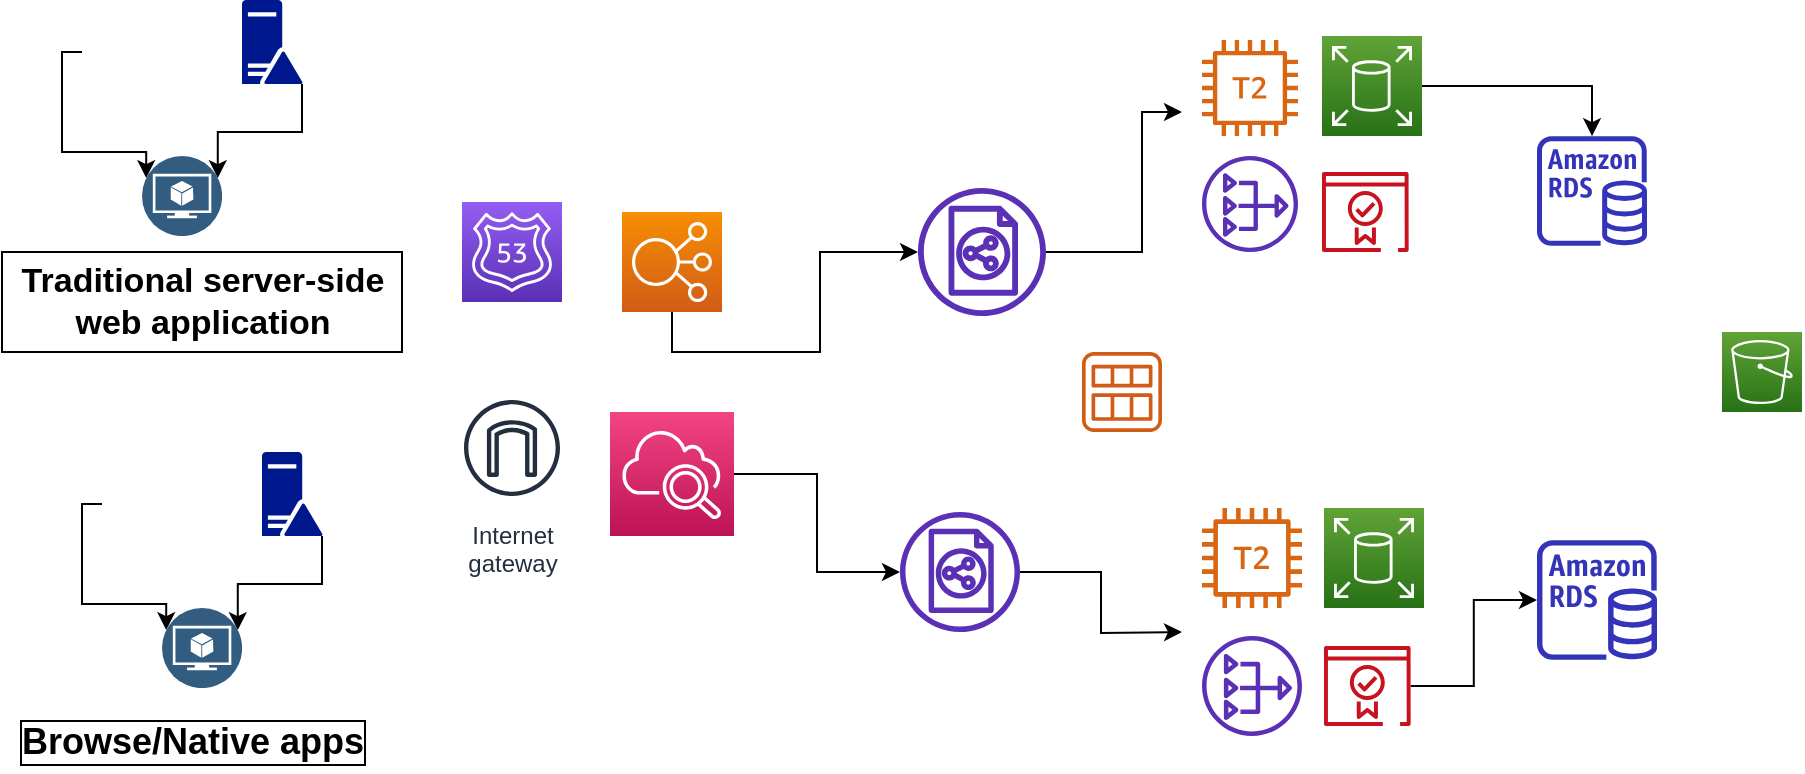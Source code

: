 <mxfile version="14.9.2" type="device"><diagram id="KmDZOGbL9-LHrKj7aAty" name="Page-1"><mxGraphModel dx="868" dy="1450" grid="0" gridSize="10" guides="1" tooltips="1" connect="1" arrows="1" fold="1" page="1" pageScale="1" pageWidth="700" pageHeight="1000" background="#FFFFFF" math="0" shadow="0"><root><mxCell id="0"/><mxCell id="1" parent="0"/><mxCell id="Y4zC2u0b0p-zB0kYUQLB-8" value="" style="outlineConnect=0;fontColor=#232F3E;gradientColor=none;fillColor=#3334B9;strokeColor=none;dashed=0;verticalLabelPosition=bottom;verticalAlign=top;align=center;html=1;fontSize=12;fontStyle=0;aspect=fixed;pointerEvents=1;shape=mxgraph.aws4.rds_instance;" parent="1" vertex="1"><mxGeometry x="777.5" y="-686" width="60" height="60" as="geometry"/></mxCell><mxCell id="Y4zC2u0b0p-zB0kYUQLB-9" value="" style="outlineConnect=0;fontColor=#232F3E;gradientColor=none;fillColor=#3334B9;strokeColor=none;dashed=0;verticalLabelPosition=bottom;verticalAlign=top;align=center;html=1;fontSize=12;fontStyle=0;aspect=fixed;pointerEvents=1;shape=mxgraph.aws4.rds_instance;" parent="1" vertex="1"><mxGeometry x="777.5" y="-888" width="55" height="55" as="geometry"/></mxCell><mxCell id="Y4zC2u0b0p-zB0kYUQLB-10" value="" style="points=[[0,0,0],[0.25,0,0],[0.5,0,0],[0.75,0,0],[1,0,0],[0,1,0],[0.25,1,0],[0.5,1,0],[0.75,1,0],[1,1,0],[0,0.25,0],[0,0.5,0],[0,0.75,0],[1,0.25,0],[1,0.5,0],[1,0.75,0]];outlineConnect=0;fontColor=#232F3E;gradientColor=#945DF2;gradientDirection=north;fillColor=#5A30B5;strokeColor=#ffffff;dashed=0;verticalLabelPosition=bottom;verticalAlign=top;align=center;html=1;fontSize=12;fontStyle=0;aspect=fixed;shape=mxgraph.aws4.resourceIcon;resIcon=mxgraph.aws4.route_53;" parent="1" vertex="1"><mxGeometry x="240" y="-855" width="50" height="50" as="geometry"/></mxCell><mxCell id="Y4zC2u0b0p-zB0kYUQLB-14" value="" style="shape=image;html=1;verticalAlign=top;verticalLabelPosition=bottom;labelBackgroundColor=#ffffff;imageAspect=0;aspect=fixed;image=https://cdn0.iconfinder.com/data/icons/google-material-design-3-0/48/ic_view_carousel_48px-128.png" parent="1" vertex="1"><mxGeometry x="50" y="-956" width="50" height="50" as="geometry"/></mxCell><mxCell id="Y4zC2u0b0p-zB0kYUQLB-26" style="edgeStyle=orthogonalEdgeStyle;rounded=0;orthogonalLoop=1;jettySize=auto;html=1;entryX=1;entryY=0.25;entryDx=0;entryDy=0;" parent="1" source="Y4zC2u0b0p-zB0kYUQLB-20" target="Y4zC2u0b0p-zB0kYUQLB-23" edge="1"><mxGeometry relative="1" as="geometry"><mxPoint x="145.12" y="-870" as="targetPoint"/><Array as="points"><mxPoint x="160" y="-890"/><mxPoint x="118" y="-890"/></Array></mxGeometry></mxCell><mxCell id="Y4zC2u0b0p-zB0kYUQLB-20" value="" style="aspect=fixed;pointerEvents=1;shadow=0;dashed=0;html=1;strokeColor=none;labelPosition=center;verticalLabelPosition=bottom;verticalAlign=top;align=center;fillColor=#00188D;shape=mxgraph.mscae.enterprise.domain_controller" parent="1" vertex="1"><mxGeometry x="130" y="-956" width="30.24" height="42" as="geometry"/></mxCell><mxCell id="Y4zC2u0b0p-zB0kYUQLB-23" value="" style="aspect=fixed;perimeter=ellipsePerimeter;html=1;align=center;shadow=0;dashed=0;fontColor=#4277BB;labelBackgroundColor=#ffffff;fontSize=12;spacingTop=3;image;image=img/lib/ibm/data/model.svg;" parent="1" vertex="1"><mxGeometry x="80" y="-878" width="40" height="40" as="geometry"/></mxCell><mxCell id="Y4zC2u0b0p-zB0kYUQLB-30" style="edgeStyle=orthogonalEdgeStyle;rounded=0;orthogonalLoop=1;jettySize=auto;html=1;entryX=0;entryY=0.25;entryDx=0;entryDy=0;" parent="1" source="Y4zC2u0b0p-zB0kYUQLB-14" target="Y4zC2u0b0p-zB0kYUQLB-23" edge="1"><mxGeometry relative="1" as="geometry"><mxPoint x="9.999" y="-866.944" as="targetPoint"/><mxPoint x="52.11" y="-914" as="sourcePoint"/><Array as="points"><mxPoint x="40" y="-930"/><mxPoint x="40" y="-880"/><mxPoint x="82" y="-880"/></Array></mxGeometry></mxCell><mxCell id="Y4zC2u0b0p-zB0kYUQLB-31" value="" style="shape=image;html=1;verticalAlign=top;verticalLabelPosition=bottom;labelBackgroundColor=#ffffff;imageAspect=0;aspect=fixed;image=https://cdn0.iconfinder.com/data/icons/google-material-design-3-0/48/ic_view_carousel_48px-128.png" parent="1" vertex="1"><mxGeometry x="60" y="-730" width="50" height="50" as="geometry"/></mxCell><mxCell id="Y4zC2u0b0p-zB0kYUQLB-32" style="edgeStyle=orthogonalEdgeStyle;rounded=0;orthogonalLoop=1;jettySize=auto;html=1;entryX=1;entryY=0.25;entryDx=0;entryDy=0;" parent="1" source="Y4zC2u0b0p-zB0kYUQLB-33" target="Y4zC2u0b0p-zB0kYUQLB-34" edge="1"><mxGeometry relative="1" as="geometry"><mxPoint x="155.12" y="-644" as="targetPoint"/><Array as="points"><mxPoint x="170" y="-664"/><mxPoint x="128" y="-664"/></Array></mxGeometry></mxCell><mxCell id="Y4zC2u0b0p-zB0kYUQLB-33" value="" style="aspect=fixed;pointerEvents=1;shadow=0;dashed=0;html=1;strokeColor=none;labelPosition=center;verticalLabelPosition=bottom;verticalAlign=top;align=center;fillColor=#00188D;shape=mxgraph.mscae.enterprise.domain_controller" parent="1" vertex="1"><mxGeometry x="140" y="-730" width="30.24" height="42" as="geometry"/></mxCell><mxCell id="Y4zC2u0b0p-zB0kYUQLB-34" value="" style="aspect=fixed;perimeter=ellipsePerimeter;html=1;align=center;shadow=0;dashed=0;fontColor=#4277BB;labelBackgroundColor=#ffffff;fontSize=12;spacingTop=3;image;image=img/lib/ibm/data/model.svg;" parent="1" vertex="1"><mxGeometry x="90" y="-652" width="40" height="40" as="geometry"/></mxCell><mxCell id="Y4zC2u0b0p-zB0kYUQLB-35" style="edgeStyle=orthogonalEdgeStyle;rounded=0;orthogonalLoop=1;jettySize=auto;html=1;entryX=0;entryY=0.25;entryDx=0;entryDy=0;" parent="1" source="Y4zC2u0b0p-zB0kYUQLB-31" target="Y4zC2u0b0p-zB0kYUQLB-34" edge="1"><mxGeometry relative="1" as="geometry"><mxPoint x="19.999" y="-640.944" as="targetPoint"/><mxPoint x="62.11" y="-688" as="sourcePoint"/><Array as="points"><mxPoint x="50" y="-704"/><mxPoint x="50" y="-654"/><mxPoint x="92" y="-654"/></Array></mxGeometry></mxCell><mxCell id="Y4zC2u0b0p-zB0kYUQLB-36" value="Internet&#10;gateway" style="outlineConnect=0;fontColor=#232F3E;gradientColor=none;strokeColor=#232F3E;fillColor=#ffffff;dashed=0;verticalLabelPosition=bottom;verticalAlign=top;align=center;html=1;fontSize=12;fontStyle=0;aspect=fixed;shape=mxgraph.aws4.resourceIcon;resIcon=mxgraph.aws4.internet_gateway;" parent="1" vertex="1"><mxGeometry x="235" y="-762" width="60" height="60" as="geometry"/></mxCell><mxCell id="Y4zC2u0b0p-zB0kYUQLB-40" value="" style="points=[[0,0,0],[0.25,0,0],[0.5,0,0],[0.75,0,0],[1,0,0],[0,1,0],[0.25,1,0],[0.5,1,0],[0.75,1,0],[1,1,0],[0,0.25,0],[0,0.5,0],[0,0.75,0],[1,0.25,0],[1,0.5,0],[1,0.75,0]];outlineConnect=0;fontColor=#232F3E;gradientColor=#60A337;gradientDirection=north;fillColor=#277116;strokeColor=#ffffff;dashed=0;verticalLabelPosition=bottom;verticalAlign=top;align=center;html=1;fontSize=12;fontStyle=0;aspect=fixed;shape=mxgraph.aws4.resourceIcon;resIcon=mxgraph.aws4.s3;" parent="1" vertex="1"><mxGeometry x="870" y="-790" width="40" height="40" as="geometry"/></mxCell><mxCell id="Y4zC2u0b0p-zB0kYUQLB-42" value="Traditional server-side &lt;br style=&quot;font-size: 17px;&quot;&gt;web application" style="text;html=1;resizable=0;autosize=1;align=center;verticalAlign=middle;points=[];fillColor=none;rounded=0;strokeColor=#000000;fontStyle=1;fontSize=17;labelBackgroundColor=#FFFFFF;" parent="1" vertex="1"><mxGeometry x="10" y="-830" width="200" height="50" as="geometry"/></mxCell><mxCell id="Y4zC2u0b0p-zB0kYUQLB-43" value="Browse/Native apps" style="text;html=1;resizable=0;autosize=1;align=center;verticalAlign=middle;points=[];fillColor=none;strokeColor=none;rounded=1;labelBackgroundColor=#FFFFFF;fontSize=18;fontColor=#000000;fontStyle=1;labelBorderColor=#000000;arcSize=0;" parent="1" vertex="1"><mxGeometry x="10" y="-600" width="190" height="30" as="geometry"/></mxCell><mxCell id="1zW0NxAgSxSd9myKeNx8-13" style="edgeStyle=orthogonalEdgeStyle;rounded=0;orthogonalLoop=1;jettySize=auto;html=1;exitX=0.5;exitY=1;exitDx=0;exitDy=0;exitPerimeter=0;" edge="1" parent="1" source="Y4zC2u0b0p-zB0kYUQLB-44" target="1zW0NxAgSxSd9myKeNx8-8"><mxGeometry relative="1" as="geometry"/></mxCell><mxCell id="Y4zC2u0b0p-zB0kYUQLB-44" value="" style="points=[[0,0,0],[0.25,0,0],[0.5,0,0],[0.75,0,0],[1,0,0],[0,1,0],[0.25,1,0],[0.5,1,0],[0.75,1,0],[1,1,0],[0,0.25,0],[0,0.5,0],[0,0.75,0],[1,0.25,0],[1,0.5,0],[1,0.75,0]];outlineConnect=0;fontColor=#232F3E;gradientColor=#F78E04;gradientDirection=north;fillColor=#D05C17;strokeColor=#ffffff;dashed=0;verticalLabelPosition=bottom;verticalAlign=top;align=center;html=1;fontSize=12;fontStyle=0;aspect=fixed;shape=mxgraph.aws4.resourceIcon;resIcon=mxgraph.aws4.elastic_load_balancing;labelBackgroundColor=#FFFFFF;" parent="1" vertex="1"><mxGeometry x="320" y="-850" width="50" height="50" as="geometry"/></mxCell><mxCell id="1zW0NxAgSxSd9myKeNx8-15" style="edgeStyle=orthogonalEdgeStyle;rounded=0;orthogonalLoop=1;jettySize=auto;html=1;" edge="1" parent="1" source="Y4zC2u0b0p-zB0kYUQLB-48" target="1zW0NxAgSxSd9myKeNx8-7"><mxGeometry relative="1" as="geometry"/></mxCell><mxCell id="Y4zC2u0b0p-zB0kYUQLB-48" value="" style="points=[[0,0,0],[0.25,0,0],[0.5,0,0],[0.75,0,0],[1,0,0],[0,1,0],[0.25,1,0],[0.5,1,0],[0.75,1,0],[1,1,0],[0,0.25,0],[0,0.5,0],[0,0.75,0],[1,0.25,0],[1,0.5,0],[1,0.75,0]];points=[[0,0,0],[0.25,0,0],[0.5,0,0],[0.75,0,0],[1,0,0],[0,1,0],[0.25,1,0],[0.5,1,0],[0.75,1,0],[1,1,0],[0,0.25,0],[0,0.5,0],[0,0.75,0],[1,0.25,0],[1,0.5,0],[1,0.75,0]];outlineConnect=0;fontColor=#232F3E;gradientColor=#F34482;gradientDirection=north;fillColor=#BC1356;strokeColor=#ffffff;dashed=0;verticalLabelPosition=bottom;verticalAlign=top;align=center;html=1;fontSize=12;fontStyle=0;aspect=fixed;shape=mxgraph.aws4.resourceIcon;resIcon=mxgraph.aws4.cloudwatch_2;labelBackgroundColor=#FFFFFF;" parent="1" vertex="1"><mxGeometry x="314" y="-750" width="62" height="62" as="geometry"/></mxCell><mxCell id="1zW0NxAgSxSd9myKeNx8-11" style="edgeStyle=orthogonalEdgeStyle;rounded=0;orthogonalLoop=1;jettySize=auto;html=1;" edge="1" parent="1" source="Y4zC2u0b0p-zB0kYUQLB-50" target="Y4zC2u0b0p-zB0kYUQLB-9"><mxGeometry relative="1" as="geometry"/></mxCell><mxCell id="Y4zC2u0b0p-zB0kYUQLB-50" value="" style="points=[[0,0,0],[0.25,0,0],[0.5,0,0],[0.75,0,0],[1,0,0],[0,1,0],[0.25,1,0],[0.5,1,0],[0.75,1,0],[1,1,0],[0,0.25,0],[0,0.5,0],[0,0.75,0],[1,0.25,0],[1,0.5,0],[1,0.75,0]];outlineConnect=0;fontColor=#232F3E;gradientColor=#60A337;gradientDirection=north;fillColor=#277116;strokeColor=#ffffff;dashed=0;verticalLabelPosition=bottom;verticalAlign=top;align=center;html=1;fontSize=12;fontStyle=0;aspect=fixed;shape=mxgraph.aws4.resourceIcon;resIcon=mxgraph.aws4.elastic_block_store;labelBackgroundColor=#FFFFFF;" parent="1" vertex="1"><mxGeometry x="670" y="-938" width="50" height="50" as="geometry"/></mxCell><mxCell id="Y4zC2u0b0p-zB0kYUQLB-51" value="" style="points=[[0,0,0],[0.25,0,0],[0.5,0,0],[0.75,0,0],[1,0,0],[0,1,0],[0.25,1,0],[0.5,1,0],[0.75,1,0],[1,1,0],[0,0.25,0],[0,0.5,0],[0,0.75,0],[1,0.25,0],[1,0.5,0],[1,0.75,0]];outlineConnect=0;fontColor=#232F3E;gradientColor=#60A337;gradientDirection=north;fillColor=#277116;strokeColor=#ffffff;dashed=0;verticalLabelPosition=bottom;verticalAlign=top;align=center;html=1;fontSize=12;fontStyle=0;aspect=fixed;shape=mxgraph.aws4.resourceIcon;resIcon=mxgraph.aws4.elastic_block_store;labelBackgroundColor=#FFFFFF;" parent="1" vertex="1"><mxGeometry x="671" y="-702" width="50" height="50" as="geometry"/></mxCell><mxCell id="Y4zC2u0b0p-zB0kYUQLB-52" value="" style="outlineConnect=0;fontColor=#232F3E;gradientColor=none;fillColor=#D86613;strokeColor=none;dashed=0;verticalLabelPosition=bottom;verticalAlign=top;align=center;html=1;fontSize=12;fontStyle=0;aspect=fixed;pointerEvents=1;shape=mxgraph.aws4.t2_instance;labelBackgroundColor=#FFFFFF;" parent="1" vertex="1"><mxGeometry x="610" y="-702" width="50" height="50" as="geometry"/></mxCell><mxCell id="Y4zC2u0b0p-zB0kYUQLB-53" value="" style="outlineConnect=0;fontColor=#232F3E;gradientColor=none;fillColor=#D86613;strokeColor=none;dashed=0;verticalLabelPosition=bottom;verticalAlign=top;align=center;html=1;fontSize=12;fontStyle=0;aspect=fixed;pointerEvents=1;shape=mxgraph.aws4.t2_instance;labelBackgroundColor=#FFFFFF;" parent="1" vertex="1"><mxGeometry x="610" y="-936" width="48" height="48" as="geometry"/></mxCell><mxCell id="1zW0NxAgSxSd9myKeNx8-1" value="" style="outlineConnect=0;fontColor=#232F3E;gradientColor=none;fillColor=#5A30B5;strokeColor=none;dashed=0;verticalLabelPosition=bottom;verticalAlign=top;align=center;html=1;fontSize=12;fontStyle=0;aspect=fixed;pointerEvents=1;shape=mxgraph.aws4.nat_gateway;rounded=1;" vertex="1" parent="1"><mxGeometry x="610" y="-638" width="50" height="50" as="geometry"/></mxCell><mxCell id="1zW0NxAgSxSd9myKeNx8-2" value="" style="outlineConnect=0;fontColor=#232F3E;gradientColor=none;fillColor=#5A30B5;strokeColor=none;dashed=0;verticalLabelPosition=bottom;verticalAlign=top;align=center;html=1;fontSize=12;fontStyle=0;aspect=fixed;pointerEvents=1;shape=mxgraph.aws4.nat_gateway;rounded=1;" vertex="1" parent="1"><mxGeometry x="610" y="-878" width="48" height="48" as="geometry"/></mxCell><mxCell id="1zW0NxAgSxSd9myKeNx8-3" value="" style="outlineConnect=0;fontColor=#232F3E;gradientColor=none;fillColor=#C7131F;strokeColor=none;dashed=0;verticalLabelPosition=bottom;verticalAlign=top;align=center;html=1;fontSize=12;fontStyle=0;aspect=fixed;pointerEvents=1;shape=mxgraph.aws4.certificate_manager_2;rounded=1;" vertex="1" parent="1"><mxGeometry x="670" y="-870" width="43.33" height="40" as="geometry"/></mxCell><mxCell id="1zW0NxAgSxSd9myKeNx8-10" style="edgeStyle=orthogonalEdgeStyle;rounded=0;orthogonalLoop=1;jettySize=auto;html=1;" edge="1" parent="1" source="1zW0NxAgSxSd9myKeNx8-5" target="Y4zC2u0b0p-zB0kYUQLB-8"><mxGeometry relative="1" as="geometry"/></mxCell><mxCell id="1zW0NxAgSxSd9myKeNx8-5" value="" style="outlineConnect=0;fontColor=#232F3E;gradientColor=none;fillColor=#C7131F;strokeColor=none;dashed=0;verticalLabelPosition=bottom;verticalAlign=top;align=center;html=1;fontSize=12;fontStyle=0;aspect=fixed;pointerEvents=1;shape=mxgraph.aws4.certificate_manager_2;rounded=1;" vertex="1" parent="1"><mxGeometry x="671.0" y="-633" width="43.33" height="40" as="geometry"/></mxCell><mxCell id="1zW0NxAgSxSd9myKeNx8-19" style="edgeStyle=orthogonalEdgeStyle;rounded=0;orthogonalLoop=1;jettySize=auto;html=1;" edge="1" parent="1" source="1zW0NxAgSxSd9myKeNx8-7"><mxGeometry relative="1" as="geometry"><mxPoint x="600" y="-640" as="targetPoint"/></mxGeometry></mxCell><mxCell id="1zW0NxAgSxSd9myKeNx8-7" value="" style="outlineConnect=0;fontColor=#232F3E;gradientColor=none;fillColor=#5A30B5;strokeColor=none;dashed=0;verticalLabelPosition=bottom;verticalAlign=top;align=center;html=1;fontSize=12;fontStyle=0;aspect=fixed;pointerEvents=1;shape=mxgraph.aws4.classic_load_balancer;rounded=1;" vertex="1" parent="1"><mxGeometry x="459" y="-700" width="60" height="60" as="geometry"/></mxCell><mxCell id="1zW0NxAgSxSd9myKeNx8-17" style="edgeStyle=orthogonalEdgeStyle;rounded=0;orthogonalLoop=1;jettySize=auto;html=1;" edge="1" parent="1" source="1zW0NxAgSxSd9myKeNx8-8"><mxGeometry relative="1" as="geometry"><mxPoint x="600" y="-900" as="targetPoint"/><Array as="points"><mxPoint x="580" y="-830"/><mxPoint x="580" y="-900"/></Array></mxGeometry></mxCell><mxCell id="1zW0NxAgSxSd9myKeNx8-8" value="" style="outlineConnect=0;fontColor=#232F3E;gradientColor=none;fillColor=#5A30B5;strokeColor=none;dashed=0;verticalLabelPosition=bottom;verticalAlign=top;align=center;html=1;fontSize=12;fontStyle=0;aspect=fixed;pointerEvents=1;shape=mxgraph.aws4.classic_load_balancer;rounded=1;" vertex="1" parent="1"><mxGeometry x="468" y="-862" width="64" height="64" as="geometry"/></mxCell><mxCell id="1zW0NxAgSxSd9myKeNx8-20" value="" style="outlineConnect=0;fontColor=#232F3E;gradientColor=none;fillColor=#D05C17;strokeColor=none;dashed=0;verticalLabelPosition=bottom;verticalAlign=top;align=center;html=1;fontSize=12;fontStyle=0;aspect=fixed;pointerEvents=1;shape=mxgraph.aws4.ami;rounded=1;" vertex="1" parent="1"><mxGeometry x="550" y="-780" width="40" height="40" as="geometry"/></mxCell></root></mxGraphModel></diagram></mxfile>
